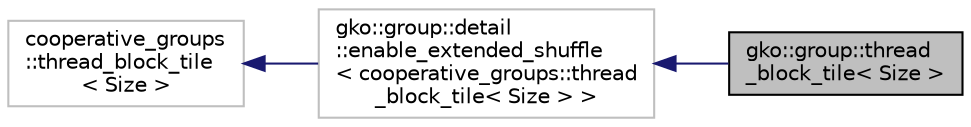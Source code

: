digraph "gko::group::thread_block_tile&lt; Size &gt;"
{
 // INTERACTIVE_SVG=YES
  edge [fontname="Helvetica",fontsize="10",labelfontname="Helvetica",labelfontsize="10"];
  node [fontname="Helvetica",fontsize="10",shape=record];
  rankdir="LR";
  Node1 [label="gko::group::thread\l_block_tile\< Size \>",height=0.2,width=0.4,color="black", fillcolor="grey75", style="filled", fontcolor="black"];
  Node2 -> Node1 [dir="back",color="midnightblue",fontsize="10",style="solid",fontname="Helvetica"];
  Node2 [label="gko::group::detail\l::enable_extended_shuffle\l\< cooperative_groups::thread\l_block_tile\< Size \> \>",height=0.2,width=0.4,color="grey75", fillcolor="white", style="filled"];
  Node3 -> Node2 [dir="back",color="midnightblue",fontsize="10",style="solid",fontname="Helvetica"];
  Node3 [label="cooperative_groups\l::thread_block_tile\l\< Size \>",height=0.2,width=0.4,color="grey75", fillcolor="white", style="filled"];
}

